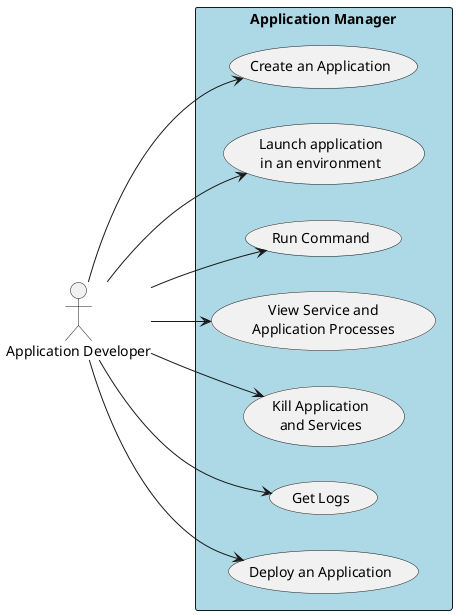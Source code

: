 @startuml

left to right direction

:Application Developer: as Dev

rectangle "Application Manager" #lightblue {
    (Create an Application) as CA
    (Launch application\nin an environment) as LAE
    (Run Command) as RC
    (View Service and\nApplication Processes) as VSAP
    (Kill Application\nand Services) as KAS
    (Get Logs) as GL
    (Deploy an Application) as DA
}

Dev --> CA
Dev --> LAE
Dev --> RC
Dev --> VSAP
Dev --> KAS
Dev --> GL
Dev --> DA

@enduml
